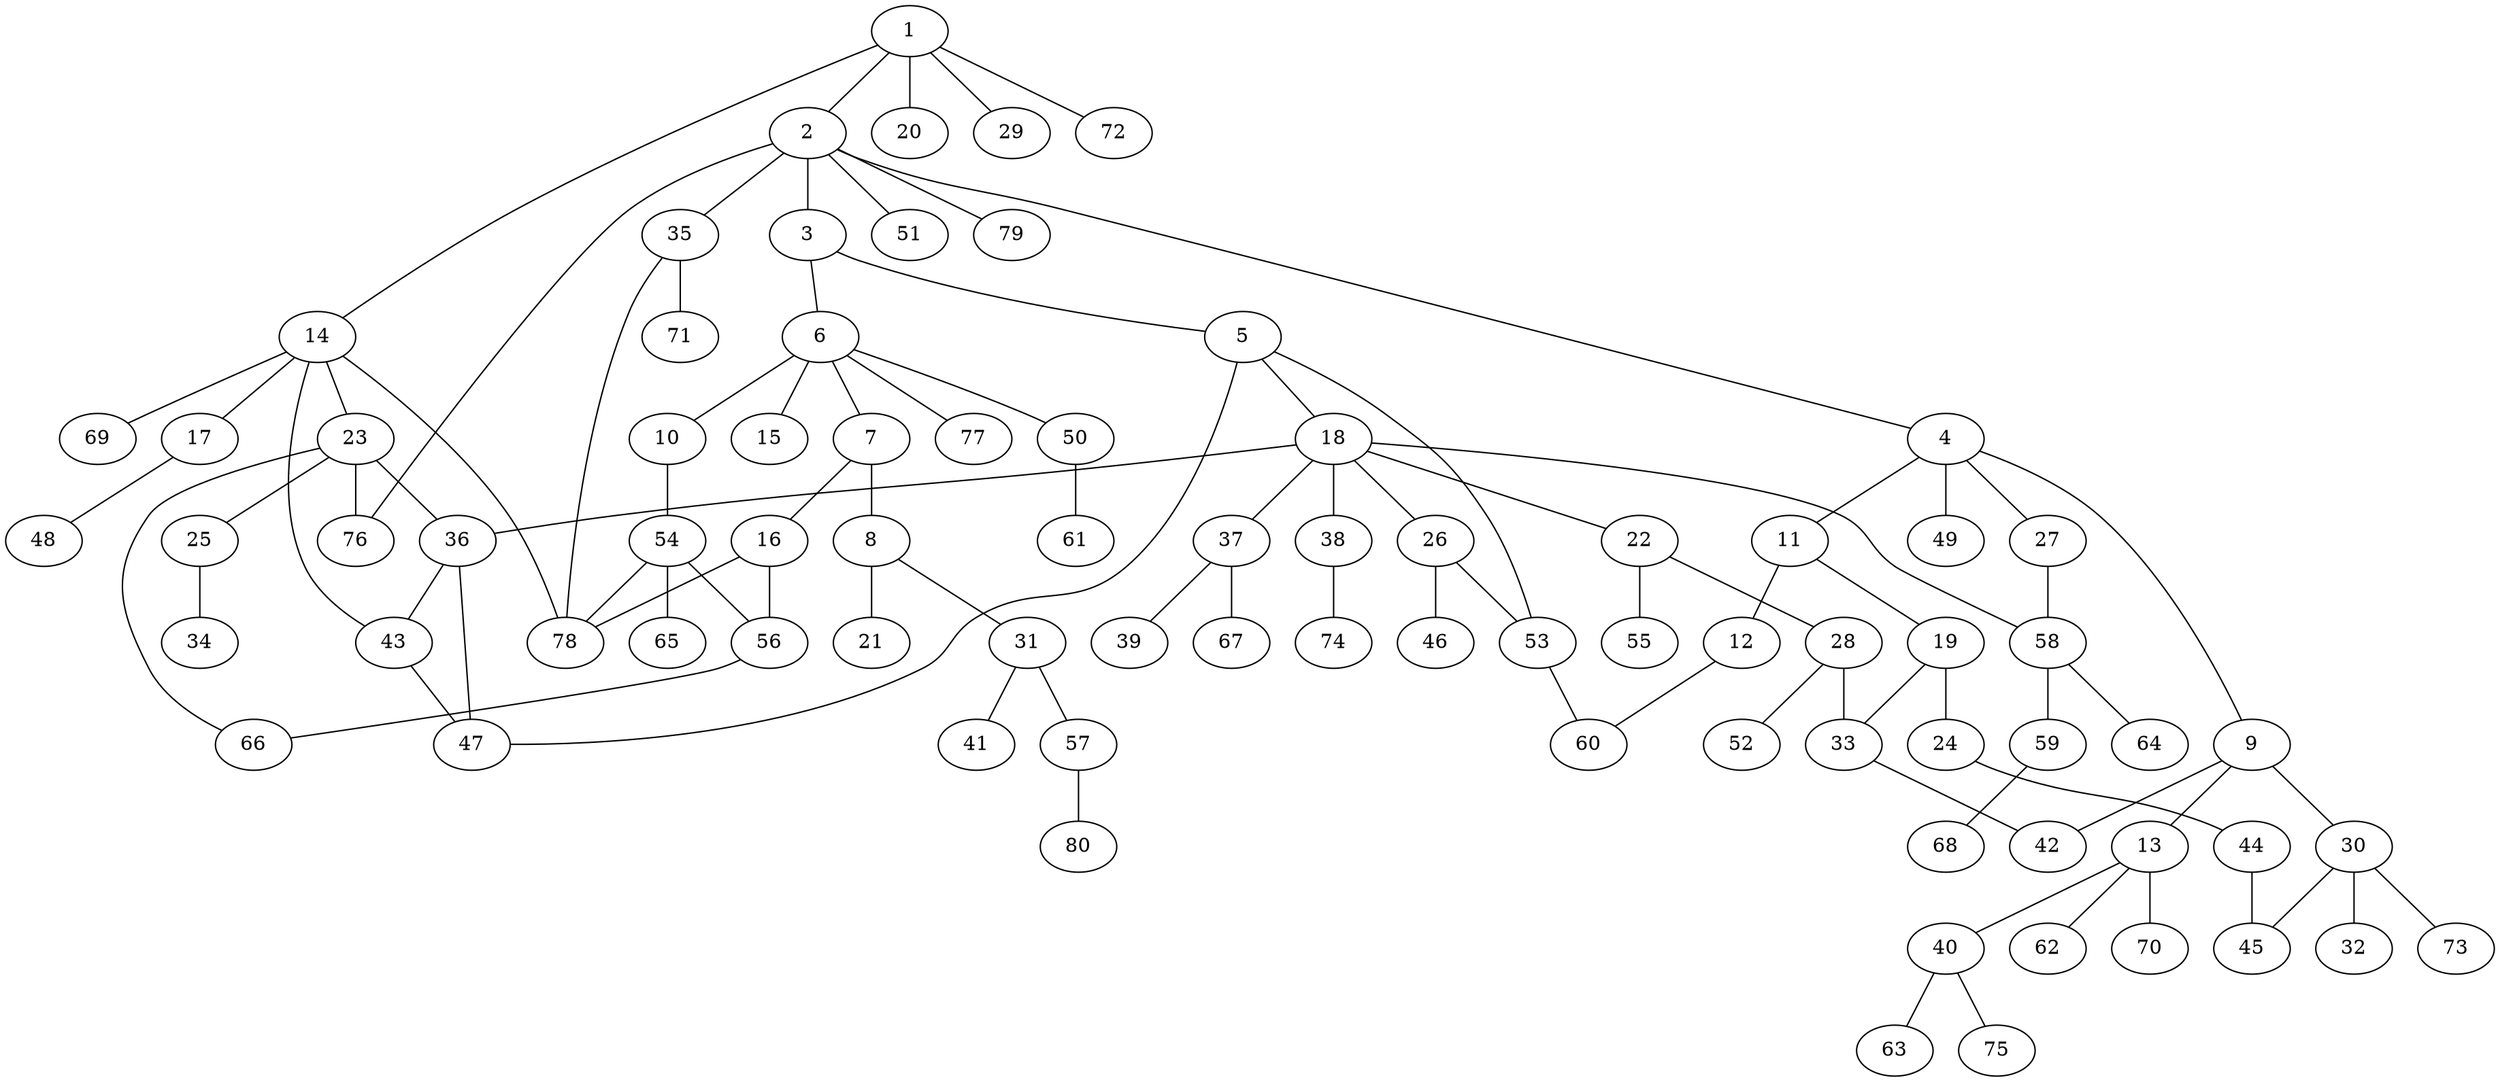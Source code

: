 graph graphname {1--2
1--14
1--20
1--29
1--72
2--3
2--4
2--35
2--51
2--76
2--79
3--5
3--6
4--9
4--11
4--27
4--49
5--18
5--47
5--53
6--7
6--10
6--15
6--50
6--77
7--8
7--16
8--21
8--31
9--13
9--30
9--42
10--54
11--12
11--19
12--60
13--40
13--62
13--70
14--17
14--23
14--43
14--69
14--78
16--56
16--78
17--48
18--22
18--26
18--36
18--37
18--38
18--58
19--24
19--33
22--28
22--55
23--25
23--36
23--66
23--76
24--44
25--34
26--46
26--53
27--58
28--33
28--52
30--32
30--45
30--73
31--41
31--57
33--42
35--71
35--78
36--43
36--47
37--39
37--67
38--74
40--63
40--75
43--47
44--45
50--61
53--60
54--56
54--65
54--78
56--66
57--80
58--59
58--64
59--68
}